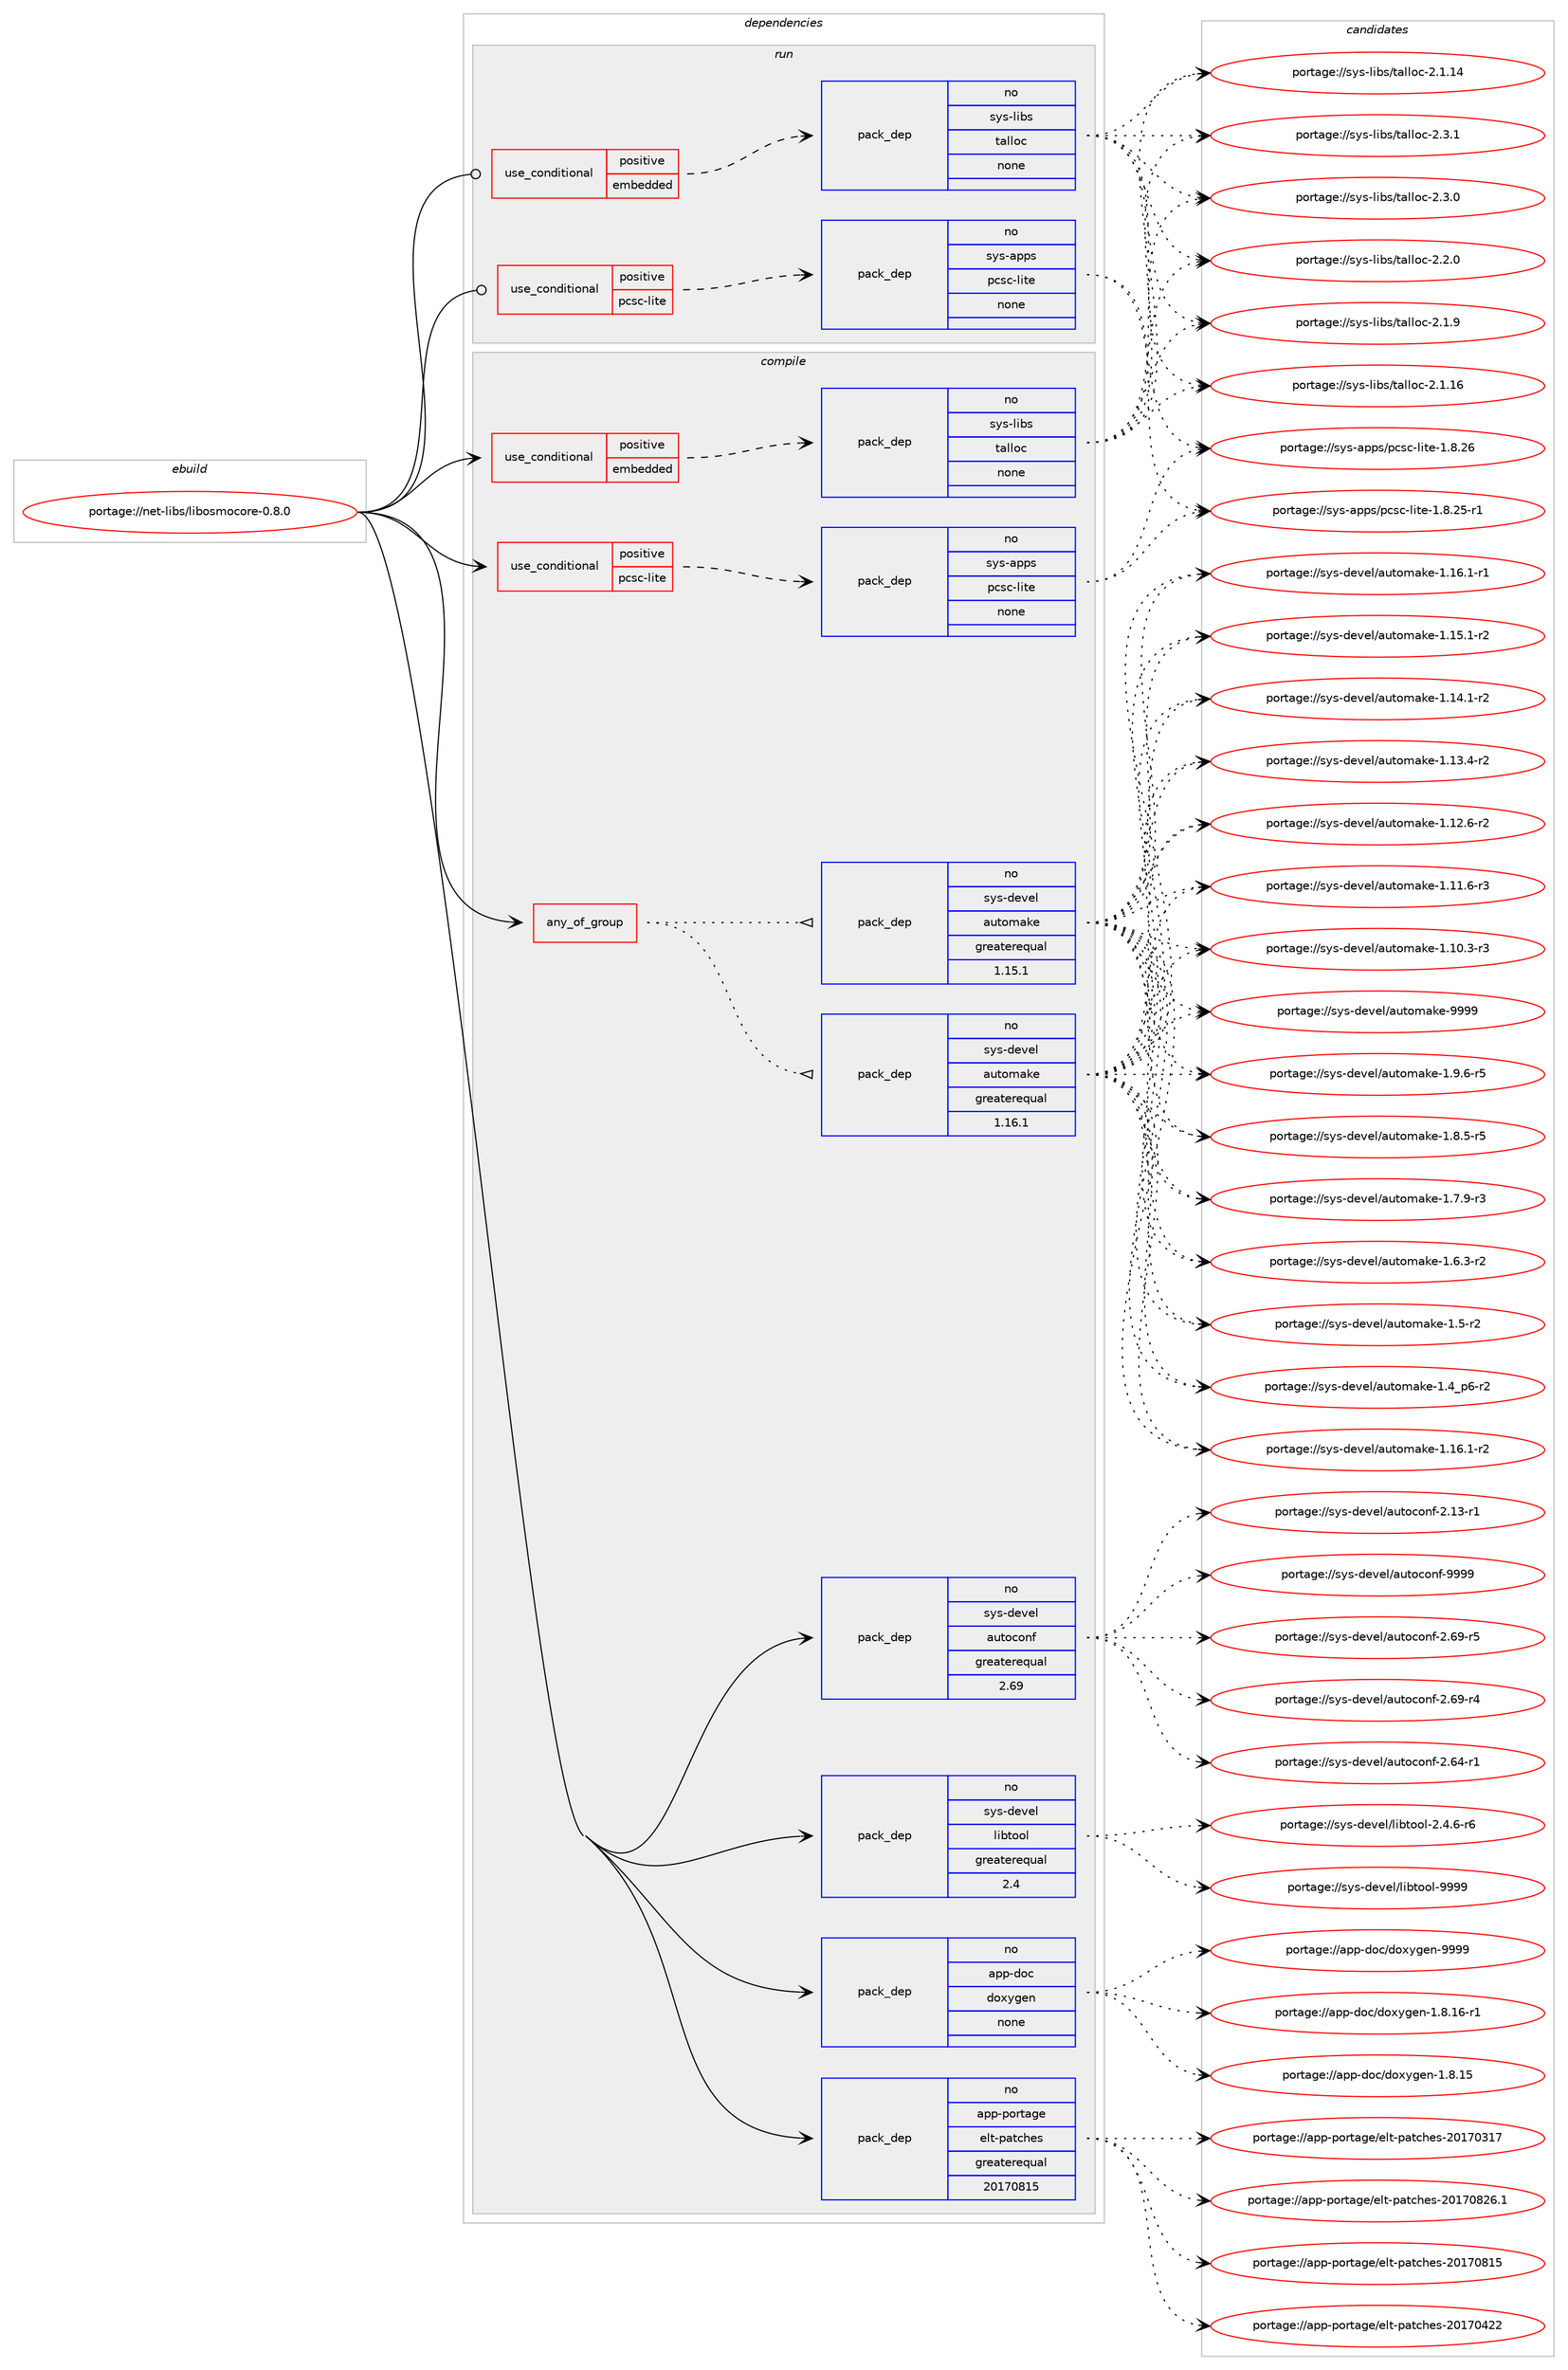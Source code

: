 digraph prolog {

# *************
# Graph options
# *************

newrank=true;
concentrate=true;
compound=true;
graph [rankdir=LR,fontname=Helvetica,fontsize=10,ranksep=1.5];#, ranksep=2.5, nodesep=0.2];
edge  [arrowhead=vee];
node  [fontname=Helvetica,fontsize=10];

# **********
# The ebuild
# **********

subgraph cluster_leftcol {
color=gray;
rank=same;
label=<<i>ebuild</i>>;
id [label="portage://net-libs/libosmocore-0.8.0", color=red, width=4, href="../net-libs/libosmocore-0.8.0.svg"];
}

# ****************
# The dependencies
# ****************

subgraph cluster_midcol {
color=gray;
label=<<i>dependencies</i>>;
subgraph cluster_compile {
fillcolor="#eeeeee";
style=filled;
label=<<i>compile</i>>;
subgraph any2096 {
dependency133951 [label=<<TABLE BORDER="0" CELLBORDER="1" CELLSPACING="0" CELLPADDING="4"><TR><TD CELLPADDING="10">any_of_group</TD></TR></TABLE>>, shape=none, color=red];subgraph pack102980 {
dependency133952 [label=<<TABLE BORDER="0" CELLBORDER="1" CELLSPACING="0" CELLPADDING="4" WIDTH="220"><TR><TD ROWSPAN="6" CELLPADDING="30">pack_dep</TD></TR><TR><TD WIDTH="110">no</TD></TR><TR><TD>sys-devel</TD></TR><TR><TD>automake</TD></TR><TR><TD>greaterequal</TD></TR><TR><TD>1.16.1</TD></TR></TABLE>>, shape=none, color=blue];
}
dependency133951:e -> dependency133952:w [weight=20,style="dotted",arrowhead="oinv"];
subgraph pack102981 {
dependency133953 [label=<<TABLE BORDER="0" CELLBORDER="1" CELLSPACING="0" CELLPADDING="4" WIDTH="220"><TR><TD ROWSPAN="6" CELLPADDING="30">pack_dep</TD></TR><TR><TD WIDTH="110">no</TD></TR><TR><TD>sys-devel</TD></TR><TR><TD>automake</TD></TR><TR><TD>greaterequal</TD></TR><TR><TD>1.15.1</TD></TR></TABLE>>, shape=none, color=blue];
}
dependency133951:e -> dependency133953:w [weight=20,style="dotted",arrowhead="oinv"];
}
id:e -> dependency133951:w [weight=20,style="solid",arrowhead="vee"];
subgraph cond28735 {
dependency133954 [label=<<TABLE BORDER="0" CELLBORDER="1" CELLSPACING="0" CELLPADDING="4"><TR><TD ROWSPAN="3" CELLPADDING="10">use_conditional</TD></TR><TR><TD>positive</TD></TR><TR><TD>embedded</TD></TR></TABLE>>, shape=none, color=red];
subgraph pack102982 {
dependency133955 [label=<<TABLE BORDER="0" CELLBORDER="1" CELLSPACING="0" CELLPADDING="4" WIDTH="220"><TR><TD ROWSPAN="6" CELLPADDING="30">pack_dep</TD></TR><TR><TD WIDTH="110">no</TD></TR><TR><TD>sys-libs</TD></TR><TR><TD>talloc</TD></TR><TR><TD>none</TD></TR><TR><TD></TD></TR></TABLE>>, shape=none, color=blue];
}
dependency133954:e -> dependency133955:w [weight=20,style="dashed",arrowhead="vee"];
}
id:e -> dependency133954:w [weight=20,style="solid",arrowhead="vee"];
subgraph cond28736 {
dependency133956 [label=<<TABLE BORDER="0" CELLBORDER="1" CELLSPACING="0" CELLPADDING="4"><TR><TD ROWSPAN="3" CELLPADDING="10">use_conditional</TD></TR><TR><TD>positive</TD></TR><TR><TD>pcsc-lite</TD></TR></TABLE>>, shape=none, color=red];
subgraph pack102983 {
dependency133957 [label=<<TABLE BORDER="0" CELLBORDER="1" CELLSPACING="0" CELLPADDING="4" WIDTH="220"><TR><TD ROWSPAN="6" CELLPADDING="30">pack_dep</TD></TR><TR><TD WIDTH="110">no</TD></TR><TR><TD>sys-apps</TD></TR><TR><TD>pcsc-lite</TD></TR><TR><TD>none</TD></TR><TR><TD></TD></TR></TABLE>>, shape=none, color=blue];
}
dependency133956:e -> dependency133957:w [weight=20,style="dashed",arrowhead="vee"];
}
id:e -> dependency133956:w [weight=20,style="solid",arrowhead="vee"];
subgraph pack102984 {
dependency133958 [label=<<TABLE BORDER="0" CELLBORDER="1" CELLSPACING="0" CELLPADDING="4" WIDTH="220"><TR><TD ROWSPAN="6" CELLPADDING="30">pack_dep</TD></TR><TR><TD WIDTH="110">no</TD></TR><TR><TD>app-doc</TD></TR><TR><TD>doxygen</TD></TR><TR><TD>none</TD></TR><TR><TD></TD></TR></TABLE>>, shape=none, color=blue];
}
id:e -> dependency133958:w [weight=20,style="solid",arrowhead="vee"];
subgraph pack102985 {
dependency133959 [label=<<TABLE BORDER="0" CELLBORDER="1" CELLSPACING="0" CELLPADDING="4" WIDTH="220"><TR><TD ROWSPAN="6" CELLPADDING="30">pack_dep</TD></TR><TR><TD WIDTH="110">no</TD></TR><TR><TD>app-portage</TD></TR><TR><TD>elt-patches</TD></TR><TR><TD>greaterequal</TD></TR><TR><TD>20170815</TD></TR></TABLE>>, shape=none, color=blue];
}
id:e -> dependency133959:w [weight=20,style="solid",arrowhead="vee"];
subgraph pack102986 {
dependency133960 [label=<<TABLE BORDER="0" CELLBORDER="1" CELLSPACING="0" CELLPADDING="4" WIDTH="220"><TR><TD ROWSPAN="6" CELLPADDING="30">pack_dep</TD></TR><TR><TD WIDTH="110">no</TD></TR><TR><TD>sys-devel</TD></TR><TR><TD>autoconf</TD></TR><TR><TD>greaterequal</TD></TR><TR><TD>2.69</TD></TR></TABLE>>, shape=none, color=blue];
}
id:e -> dependency133960:w [weight=20,style="solid",arrowhead="vee"];
subgraph pack102987 {
dependency133961 [label=<<TABLE BORDER="0" CELLBORDER="1" CELLSPACING="0" CELLPADDING="4" WIDTH="220"><TR><TD ROWSPAN="6" CELLPADDING="30">pack_dep</TD></TR><TR><TD WIDTH="110">no</TD></TR><TR><TD>sys-devel</TD></TR><TR><TD>libtool</TD></TR><TR><TD>greaterequal</TD></TR><TR><TD>2.4</TD></TR></TABLE>>, shape=none, color=blue];
}
id:e -> dependency133961:w [weight=20,style="solid",arrowhead="vee"];
}
subgraph cluster_compileandrun {
fillcolor="#eeeeee";
style=filled;
label=<<i>compile and run</i>>;
}
subgraph cluster_run {
fillcolor="#eeeeee";
style=filled;
label=<<i>run</i>>;
subgraph cond28737 {
dependency133962 [label=<<TABLE BORDER="0" CELLBORDER="1" CELLSPACING="0" CELLPADDING="4"><TR><TD ROWSPAN="3" CELLPADDING="10">use_conditional</TD></TR><TR><TD>positive</TD></TR><TR><TD>embedded</TD></TR></TABLE>>, shape=none, color=red];
subgraph pack102988 {
dependency133963 [label=<<TABLE BORDER="0" CELLBORDER="1" CELLSPACING="0" CELLPADDING="4" WIDTH="220"><TR><TD ROWSPAN="6" CELLPADDING="30">pack_dep</TD></TR><TR><TD WIDTH="110">no</TD></TR><TR><TD>sys-libs</TD></TR><TR><TD>talloc</TD></TR><TR><TD>none</TD></TR><TR><TD></TD></TR></TABLE>>, shape=none, color=blue];
}
dependency133962:e -> dependency133963:w [weight=20,style="dashed",arrowhead="vee"];
}
id:e -> dependency133962:w [weight=20,style="solid",arrowhead="odot"];
subgraph cond28738 {
dependency133964 [label=<<TABLE BORDER="0" CELLBORDER="1" CELLSPACING="0" CELLPADDING="4"><TR><TD ROWSPAN="3" CELLPADDING="10">use_conditional</TD></TR><TR><TD>positive</TD></TR><TR><TD>pcsc-lite</TD></TR></TABLE>>, shape=none, color=red];
subgraph pack102989 {
dependency133965 [label=<<TABLE BORDER="0" CELLBORDER="1" CELLSPACING="0" CELLPADDING="4" WIDTH="220"><TR><TD ROWSPAN="6" CELLPADDING="30">pack_dep</TD></TR><TR><TD WIDTH="110">no</TD></TR><TR><TD>sys-apps</TD></TR><TR><TD>pcsc-lite</TD></TR><TR><TD>none</TD></TR><TR><TD></TD></TR></TABLE>>, shape=none, color=blue];
}
dependency133964:e -> dependency133965:w [weight=20,style="dashed",arrowhead="vee"];
}
id:e -> dependency133964:w [weight=20,style="solid",arrowhead="odot"];
}
}

# **************
# The candidates
# **************

subgraph cluster_choices {
rank=same;
color=gray;
label=<<i>candidates</i>>;

subgraph choice102980 {
color=black;
nodesep=1;
choice115121115451001011181011084797117116111109971071014557575757 [label="portage://sys-devel/automake-9999", color=red, width=4,href="../sys-devel/automake-9999.svg"];
choice115121115451001011181011084797117116111109971071014549465746544511453 [label="portage://sys-devel/automake-1.9.6-r5", color=red, width=4,href="../sys-devel/automake-1.9.6-r5.svg"];
choice115121115451001011181011084797117116111109971071014549465646534511453 [label="portage://sys-devel/automake-1.8.5-r5", color=red, width=4,href="../sys-devel/automake-1.8.5-r5.svg"];
choice115121115451001011181011084797117116111109971071014549465546574511451 [label="portage://sys-devel/automake-1.7.9-r3", color=red, width=4,href="../sys-devel/automake-1.7.9-r3.svg"];
choice115121115451001011181011084797117116111109971071014549465446514511450 [label="portage://sys-devel/automake-1.6.3-r2", color=red, width=4,href="../sys-devel/automake-1.6.3-r2.svg"];
choice11512111545100101118101108479711711611110997107101454946534511450 [label="portage://sys-devel/automake-1.5-r2", color=red, width=4,href="../sys-devel/automake-1.5-r2.svg"];
choice115121115451001011181011084797117116111109971071014549465295112544511450 [label="portage://sys-devel/automake-1.4_p6-r2", color=red, width=4,href="../sys-devel/automake-1.4_p6-r2.svg"];
choice11512111545100101118101108479711711611110997107101454946495446494511450 [label="portage://sys-devel/automake-1.16.1-r2", color=red, width=4,href="../sys-devel/automake-1.16.1-r2.svg"];
choice11512111545100101118101108479711711611110997107101454946495446494511449 [label="portage://sys-devel/automake-1.16.1-r1", color=red, width=4,href="../sys-devel/automake-1.16.1-r1.svg"];
choice11512111545100101118101108479711711611110997107101454946495346494511450 [label="portage://sys-devel/automake-1.15.1-r2", color=red, width=4,href="../sys-devel/automake-1.15.1-r2.svg"];
choice11512111545100101118101108479711711611110997107101454946495246494511450 [label="portage://sys-devel/automake-1.14.1-r2", color=red, width=4,href="../sys-devel/automake-1.14.1-r2.svg"];
choice11512111545100101118101108479711711611110997107101454946495146524511450 [label="portage://sys-devel/automake-1.13.4-r2", color=red, width=4,href="../sys-devel/automake-1.13.4-r2.svg"];
choice11512111545100101118101108479711711611110997107101454946495046544511450 [label="portage://sys-devel/automake-1.12.6-r2", color=red, width=4,href="../sys-devel/automake-1.12.6-r2.svg"];
choice11512111545100101118101108479711711611110997107101454946494946544511451 [label="portage://sys-devel/automake-1.11.6-r3", color=red, width=4,href="../sys-devel/automake-1.11.6-r3.svg"];
choice11512111545100101118101108479711711611110997107101454946494846514511451 [label="portage://sys-devel/automake-1.10.3-r3", color=red, width=4,href="../sys-devel/automake-1.10.3-r3.svg"];
dependency133952:e -> choice115121115451001011181011084797117116111109971071014557575757:w [style=dotted,weight="100"];
dependency133952:e -> choice115121115451001011181011084797117116111109971071014549465746544511453:w [style=dotted,weight="100"];
dependency133952:e -> choice115121115451001011181011084797117116111109971071014549465646534511453:w [style=dotted,weight="100"];
dependency133952:e -> choice115121115451001011181011084797117116111109971071014549465546574511451:w [style=dotted,weight="100"];
dependency133952:e -> choice115121115451001011181011084797117116111109971071014549465446514511450:w [style=dotted,weight="100"];
dependency133952:e -> choice11512111545100101118101108479711711611110997107101454946534511450:w [style=dotted,weight="100"];
dependency133952:e -> choice115121115451001011181011084797117116111109971071014549465295112544511450:w [style=dotted,weight="100"];
dependency133952:e -> choice11512111545100101118101108479711711611110997107101454946495446494511450:w [style=dotted,weight="100"];
dependency133952:e -> choice11512111545100101118101108479711711611110997107101454946495446494511449:w [style=dotted,weight="100"];
dependency133952:e -> choice11512111545100101118101108479711711611110997107101454946495346494511450:w [style=dotted,weight="100"];
dependency133952:e -> choice11512111545100101118101108479711711611110997107101454946495246494511450:w [style=dotted,weight="100"];
dependency133952:e -> choice11512111545100101118101108479711711611110997107101454946495146524511450:w [style=dotted,weight="100"];
dependency133952:e -> choice11512111545100101118101108479711711611110997107101454946495046544511450:w [style=dotted,weight="100"];
dependency133952:e -> choice11512111545100101118101108479711711611110997107101454946494946544511451:w [style=dotted,weight="100"];
dependency133952:e -> choice11512111545100101118101108479711711611110997107101454946494846514511451:w [style=dotted,weight="100"];
}
subgraph choice102981 {
color=black;
nodesep=1;
choice115121115451001011181011084797117116111109971071014557575757 [label="portage://sys-devel/automake-9999", color=red, width=4,href="../sys-devel/automake-9999.svg"];
choice115121115451001011181011084797117116111109971071014549465746544511453 [label="portage://sys-devel/automake-1.9.6-r5", color=red, width=4,href="../sys-devel/automake-1.9.6-r5.svg"];
choice115121115451001011181011084797117116111109971071014549465646534511453 [label="portage://sys-devel/automake-1.8.5-r5", color=red, width=4,href="../sys-devel/automake-1.8.5-r5.svg"];
choice115121115451001011181011084797117116111109971071014549465546574511451 [label="portage://sys-devel/automake-1.7.9-r3", color=red, width=4,href="../sys-devel/automake-1.7.9-r3.svg"];
choice115121115451001011181011084797117116111109971071014549465446514511450 [label="portage://sys-devel/automake-1.6.3-r2", color=red, width=4,href="../sys-devel/automake-1.6.3-r2.svg"];
choice11512111545100101118101108479711711611110997107101454946534511450 [label="portage://sys-devel/automake-1.5-r2", color=red, width=4,href="../sys-devel/automake-1.5-r2.svg"];
choice115121115451001011181011084797117116111109971071014549465295112544511450 [label="portage://sys-devel/automake-1.4_p6-r2", color=red, width=4,href="../sys-devel/automake-1.4_p6-r2.svg"];
choice11512111545100101118101108479711711611110997107101454946495446494511450 [label="portage://sys-devel/automake-1.16.1-r2", color=red, width=4,href="../sys-devel/automake-1.16.1-r2.svg"];
choice11512111545100101118101108479711711611110997107101454946495446494511449 [label="portage://sys-devel/automake-1.16.1-r1", color=red, width=4,href="../sys-devel/automake-1.16.1-r1.svg"];
choice11512111545100101118101108479711711611110997107101454946495346494511450 [label="portage://sys-devel/automake-1.15.1-r2", color=red, width=4,href="../sys-devel/automake-1.15.1-r2.svg"];
choice11512111545100101118101108479711711611110997107101454946495246494511450 [label="portage://sys-devel/automake-1.14.1-r2", color=red, width=4,href="../sys-devel/automake-1.14.1-r2.svg"];
choice11512111545100101118101108479711711611110997107101454946495146524511450 [label="portage://sys-devel/automake-1.13.4-r2", color=red, width=4,href="../sys-devel/automake-1.13.4-r2.svg"];
choice11512111545100101118101108479711711611110997107101454946495046544511450 [label="portage://sys-devel/automake-1.12.6-r2", color=red, width=4,href="../sys-devel/automake-1.12.6-r2.svg"];
choice11512111545100101118101108479711711611110997107101454946494946544511451 [label="portage://sys-devel/automake-1.11.6-r3", color=red, width=4,href="../sys-devel/automake-1.11.6-r3.svg"];
choice11512111545100101118101108479711711611110997107101454946494846514511451 [label="portage://sys-devel/automake-1.10.3-r3", color=red, width=4,href="../sys-devel/automake-1.10.3-r3.svg"];
dependency133953:e -> choice115121115451001011181011084797117116111109971071014557575757:w [style=dotted,weight="100"];
dependency133953:e -> choice115121115451001011181011084797117116111109971071014549465746544511453:w [style=dotted,weight="100"];
dependency133953:e -> choice115121115451001011181011084797117116111109971071014549465646534511453:w [style=dotted,weight="100"];
dependency133953:e -> choice115121115451001011181011084797117116111109971071014549465546574511451:w [style=dotted,weight="100"];
dependency133953:e -> choice115121115451001011181011084797117116111109971071014549465446514511450:w [style=dotted,weight="100"];
dependency133953:e -> choice11512111545100101118101108479711711611110997107101454946534511450:w [style=dotted,weight="100"];
dependency133953:e -> choice115121115451001011181011084797117116111109971071014549465295112544511450:w [style=dotted,weight="100"];
dependency133953:e -> choice11512111545100101118101108479711711611110997107101454946495446494511450:w [style=dotted,weight="100"];
dependency133953:e -> choice11512111545100101118101108479711711611110997107101454946495446494511449:w [style=dotted,weight="100"];
dependency133953:e -> choice11512111545100101118101108479711711611110997107101454946495346494511450:w [style=dotted,weight="100"];
dependency133953:e -> choice11512111545100101118101108479711711611110997107101454946495246494511450:w [style=dotted,weight="100"];
dependency133953:e -> choice11512111545100101118101108479711711611110997107101454946495146524511450:w [style=dotted,weight="100"];
dependency133953:e -> choice11512111545100101118101108479711711611110997107101454946495046544511450:w [style=dotted,weight="100"];
dependency133953:e -> choice11512111545100101118101108479711711611110997107101454946494946544511451:w [style=dotted,weight="100"];
dependency133953:e -> choice11512111545100101118101108479711711611110997107101454946494846514511451:w [style=dotted,weight="100"];
}
subgraph choice102982 {
color=black;
nodesep=1;
choice1151211154510810598115471169710810811199455046514649 [label="portage://sys-libs/talloc-2.3.1", color=red, width=4,href="../sys-libs/talloc-2.3.1.svg"];
choice1151211154510810598115471169710810811199455046514648 [label="portage://sys-libs/talloc-2.3.0", color=red, width=4,href="../sys-libs/talloc-2.3.0.svg"];
choice1151211154510810598115471169710810811199455046504648 [label="portage://sys-libs/talloc-2.2.0", color=red, width=4,href="../sys-libs/talloc-2.2.0.svg"];
choice1151211154510810598115471169710810811199455046494657 [label="portage://sys-libs/talloc-2.1.9", color=red, width=4,href="../sys-libs/talloc-2.1.9.svg"];
choice115121115451081059811547116971081081119945504649464954 [label="portage://sys-libs/talloc-2.1.16", color=red, width=4,href="../sys-libs/talloc-2.1.16.svg"];
choice115121115451081059811547116971081081119945504649464952 [label="portage://sys-libs/talloc-2.1.14", color=red, width=4,href="../sys-libs/talloc-2.1.14.svg"];
dependency133955:e -> choice1151211154510810598115471169710810811199455046514649:w [style=dotted,weight="100"];
dependency133955:e -> choice1151211154510810598115471169710810811199455046514648:w [style=dotted,weight="100"];
dependency133955:e -> choice1151211154510810598115471169710810811199455046504648:w [style=dotted,weight="100"];
dependency133955:e -> choice1151211154510810598115471169710810811199455046494657:w [style=dotted,weight="100"];
dependency133955:e -> choice115121115451081059811547116971081081119945504649464954:w [style=dotted,weight="100"];
dependency133955:e -> choice115121115451081059811547116971081081119945504649464952:w [style=dotted,weight="100"];
}
subgraph choice102983 {
color=black;
nodesep=1;
choice11512111545971121121154711299115994510810511610145494656465054 [label="portage://sys-apps/pcsc-lite-1.8.26", color=red, width=4,href="../sys-apps/pcsc-lite-1.8.26.svg"];
choice115121115459711211211547112991159945108105116101454946564650534511449 [label="portage://sys-apps/pcsc-lite-1.8.25-r1", color=red, width=4,href="../sys-apps/pcsc-lite-1.8.25-r1.svg"];
dependency133957:e -> choice11512111545971121121154711299115994510810511610145494656465054:w [style=dotted,weight="100"];
dependency133957:e -> choice115121115459711211211547112991159945108105116101454946564650534511449:w [style=dotted,weight="100"];
}
subgraph choice102984 {
color=black;
nodesep=1;
choice971121124510011199471001111201211031011104557575757 [label="portage://app-doc/doxygen-9999", color=red, width=4,href="../app-doc/doxygen-9999.svg"];
choice97112112451001119947100111120121103101110454946564649544511449 [label="portage://app-doc/doxygen-1.8.16-r1", color=red, width=4,href="../app-doc/doxygen-1.8.16-r1.svg"];
choice9711211245100111994710011112012110310111045494656464953 [label="portage://app-doc/doxygen-1.8.15", color=red, width=4,href="../app-doc/doxygen-1.8.15.svg"];
dependency133958:e -> choice971121124510011199471001111201211031011104557575757:w [style=dotted,weight="100"];
dependency133958:e -> choice97112112451001119947100111120121103101110454946564649544511449:w [style=dotted,weight="100"];
dependency133958:e -> choice9711211245100111994710011112012110310111045494656464953:w [style=dotted,weight="100"];
}
subgraph choice102985 {
color=black;
nodesep=1;
choice971121124511211111411697103101471011081164511297116991041011154550484955485650544649 [label="portage://app-portage/elt-patches-20170826.1", color=red, width=4,href="../app-portage/elt-patches-20170826.1.svg"];
choice97112112451121111141169710310147101108116451129711699104101115455048495548564953 [label="portage://app-portage/elt-patches-20170815", color=red, width=4,href="../app-portage/elt-patches-20170815.svg"];
choice97112112451121111141169710310147101108116451129711699104101115455048495548525050 [label="portage://app-portage/elt-patches-20170422", color=red, width=4,href="../app-portage/elt-patches-20170422.svg"];
choice97112112451121111141169710310147101108116451129711699104101115455048495548514955 [label="portage://app-portage/elt-patches-20170317", color=red, width=4,href="../app-portage/elt-patches-20170317.svg"];
dependency133959:e -> choice971121124511211111411697103101471011081164511297116991041011154550484955485650544649:w [style=dotted,weight="100"];
dependency133959:e -> choice97112112451121111141169710310147101108116451129711699104101115455048495548564953:w [style=dotted,weight="100"];
dependency133959:e -> choice97112112451121111141169710310147101108116451129711699104101115455048495548525050:w [style=dotted,weight="100"];
dependency133959:e -> choice97112112451121111141169710310147101108116451129711699104101115455048495548514955:w [style=dotted,weight="100"];
}
subgraph choice102986 {
color=black;
nodesep=1;
choice115121115451001011181011084797117116111991111101024557575757 [label="portage://sys-devel/autoconf-9999", color=red, width=4,href="../sys-devel/autoconf-9999.svg"];
choice1151211154510010111810110847971171161119911111010245504654574511453 [label="portage://sys-devel/autoconf-2.69-r5", color=red, width=4,href="../sys-devel/autoconf-2.69-r5.svg"];
choice1151211154510010111810110847971171161119911111010245504654574511452 [label="portage://sys-devel/autoconf-2.69-r4", color=red, width=4,href="../sys-devel/autoconf-2.69-r4.svg"];
choice1151211154510010111810110847971171161119911111010245504654524511449 [label="portage://sys-devel/autoconf-2.64-r1", color=red, width=4,href="../sys-devel/autoconf-2.64-r1.svg"];
choice1151211154510010111810110847971171161119911111010245504649514511449 [label="portage://sys-devel/autoconf-2.13-r1", color=red, width=4,href="../sys-devel/autoconf-2.13-r1.svg"];
dependency133960:e -> choice115121115451001011181011084797117116111991111101024557575757:w [style=dotted,weight="100"];
dependency133960:e -> choice1151211154510010111810110847971171161119911111010245504654574511453:w [style=dotted,weight="100"];
dependency133960:e -> choice1151211154510010111810110847971171161119911111010245504654574511452:w [style=dotted,weight="100"];
dependency133960:e -> choice1151211154510010111810110847971171161119911111010245504654524511449:w [style=dotted,weight="100"];
dependency133960:e -> choice1151211154510010111810110847971171161119911111010245504649514511449:w [style=dotted,weight="100"];
}
subgraph choice102987 {
color=black;
nodesep=1;
choice1151211154510010111810110847108105981161111111084557575757 [label="portage://sys-devel/libtool-9999", color=red, width=4,href="../sys-devel/libtool-9999.svg"];
choice1151211154510010111810110847108105981161111111084550465246544511454 [label="portage://sys-devel/libtool-2.4.6-r6", color=red, width=4,href="../sys-devel/libtool-2.4.6-r6.svg"];
dependency133961:e -> choice1151211154510010111810110847108105981161111111084557575757:w [style=dotted,weight="100"];
dependency133961:e -> choice1151211154510010111810110847108105981161111111084550465246544511454:w [style=dotted,weight="100"];
}
subgraph choice102988 {
color=black;
nodesep=1;
choice1151211154510810598115471169710810811199455046514649 [label="portage://sys-libs/talloc-2.3.1", color=red, width=4,href="../sys-libs/talloc-2.3.1.svg"];
choice1151211154510810598115471169710810811199455046514648 [label="portage://sys-libs/talloc-2.3.0", color=red, width=4,href="../sys-libs/talloc-2.3.0.svg"];
choice1151211154510810598115471169710810811199455046504648 [label="portage://sys-libs/talloc-2.2.0", color=red, width=4,href="../sys-libs/talloc-2.2.0.svg"];
choice1151211154510810598115471169710810811199455046494657 [label="portage://sys-libs/talloc-2.1.9", color=red, width=4,href="../sys-libs/talloc-2.1.9.svg"];
choice115121115451081059811547116971081081119945504649464954 [label="portage://sys-libs/talloc-2.1.16", color=red, width=4,href="../sys-libs/talloc-2.1.16.svg"];
choice115121115451081059811547116971081081119945504649464952 [label="portage://sys-libs/talloc-2.1.14", color=red, width=4,href="../sys-libs/talloc-2.1.14.svg"];
dependency133963:e -> choice1151211154510810598115471169710810811199455046514649:w [style=dotted,weight="100"];
dependency133963:e -> choice1151211154510810598115471169710810811199455046514648:w [style=dotted,weight="100"];
dependency133963:e -> choice1151211154510810598115471169710810811199455046504648:w [style=dotted,weight="100"];
dependency133963:e -> choice1151211154510810598115471169710810811199455046494657:w [style=dotted,weight="100"];
dependency133963:e -> choice115121115451081059811547116971081081119945504649464954:w [style=dotted,weight="100"];
dependency133963:e -> choice115121115451081059811547116971081081119945504649464952:w [style=dotted,weight="100"];
}
subgraph choice102989 {
color=black;
nodesep=1;
choice11512111545971121121154711299115994510810511610145494656465054 [label="portage://sys-apps/pcsc-lite-1.8.26", color=red, width=4,href="../sys-apps/pcsc-lite-1.8.26.svg"];
choice115121115459711211211547112991159945108105116101454946564650534511449 [label="portage://sys-apps/pcsc-lite-1.8.25-r1", color=red, width=4,href="../sys-apps/pcsc-lite-1.8.25-r1.svg"];
dependency133965:e -> choice11512111545971121121154711299115994510810511610145494656465054:w [style=dotted,weight="100"];
dependency133965:e -> choice115121115459711211211547112991159945108105116101454946564650534511449:w [style=dotted,weight="100"];
}
}

}
